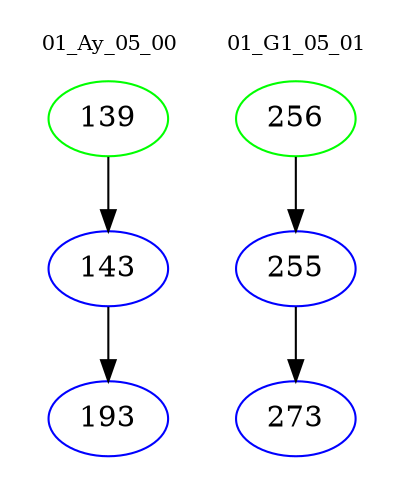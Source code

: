 digraph{
subgraph cluster_0 {
color = white
label = "01_Ay_05_00";
fontsize=10;
T0_139 [label="139", color="green"]
T0_139 -> T0_143 [color="black"]
T0_143 [label="143", color="blue"]
T0_143 -> T0_193 [color="black"]
T0_193 [label="193", color="blue"]
}
subgraph cluster_1 {
color = white
label = "01_G1_05_01";
fontsize=10;
T1_256 [label="256", color="green"]
T1_256 -> T1_255 [color="black"]
T1_255 [label="255", color="blue"]
T1_255 -> T1_273 [color="black"]
T1_273 [label="273", color="blue"]
}
}
